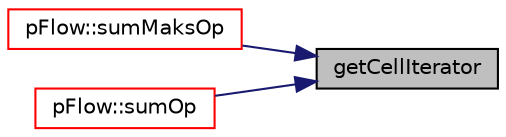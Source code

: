 digraph "getCellIterator"
{
 // LATEX_PDF_SIZE
  edge [fontname="Helvetica",fontsize="10",labelfontname="Helvetica",labelfontsize="10"];
  node [fontname="Helvetica",fontsize="10",shape=record];
  rankdir="RL";
  Node1 [label="getCellIterator",height=0.2,width=0.4,color="black", fillcolor="grey75", style="filled", fontcolor="black",tooltip=" "];
  Node1 -> Node2 [dir="back",color="midnightblue",fontsize="10",style="solid",fontname="Helvetica"];
  Node2 [label="pFlow::sumMaksOp",height=0.2,width=0.4,color="red", fillcolor="white", style="filled",URL="$namespacepFlow.html#a218b96f13e7f121c16342bc1901dd655",tooltip=" "];
  Node1 -> Node4 [dir="back",color="midnightblue",fontsize="10",style="solid",fontname="Helvetica"];
  Node4 [label="pFlow::sumOp",height=0.2,width=0.4,color="red", fillcolor="white", style="filled",URL="$namespacepFlow.html#a51552aa243821d9ff9de481506a0ca4c",tooltip=" "];
}
